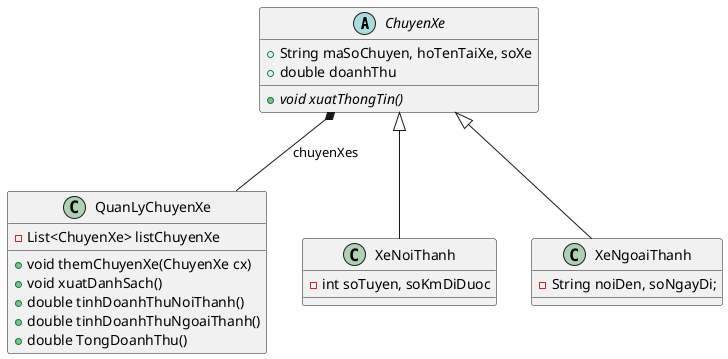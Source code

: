 @startuml
'https://plantuml.com/class-diagram

abstract ChuyenXe{
    + String maSoChuyen, hoTenTaiXe, soXe
    + double doanhThu
    + {abstract}void xuatThongTin()
}

class QuanLyChuyenXe{
    - List<ChuyenXe> listChuyenXe
    + void themChuyenXe(ChuyenXe cx)
    + void xuatDanhSach()
    + double tinhDoanhThuNoiThanh()
    + double tinhDoanhThuNgoaiThanh()
    + double TongDoanhThu()
}

class XeNoiThanh{
    - int soTuyen, soKmDiDuoc
}

class XeNgoaiThanh{
    - String noiDen, soNgayDi;
}

ChuyenXe <|-- XeNgoaiThanh
ChuyenXe <|-- XeNoiThanh
ChuyenXe *-- QuanLyChuyenXe : chuyenXes

@enduml